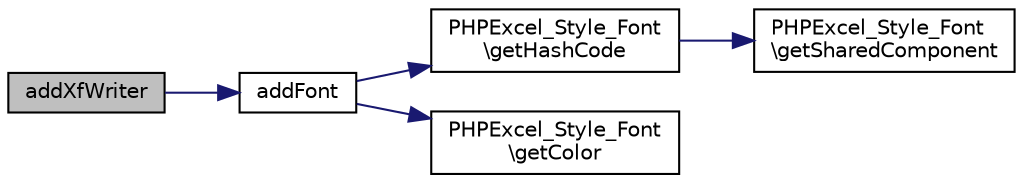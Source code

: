 digraph "addXfWriter"
{
  edge [fontname="Helvetica",fontsize="10",labelfontname="Helvetica",labelfontsize="10"];
  node [fontname="Helvetica",fontsize="10",shape=record];
  rankdir="LR";
  Node8 [label="addXfWriter",height=0.2,width=0.4,color="black", fillcolor="grey75", style="filled", fontcolor="black"];
  Node8 -> Node9 [color="midnightblue",fontsize="10",style="solid",fontname="Helvetica"];
  Node9 [label="addFont",height=0.2,width=0.4,color="black", fillcolor="white", style="filled",URL="$class_p_h_p_excel___writer___excel5___workbook.html#aad1af4d854e2e9c7633e7cf9c659e796"];
  Node9 -> Node10 [color="midnightblue",fontsize="10",style="solid",fontname="Helvetica"];
  Node10 [label="PHPExcel_Style_Font\l\\getHashCode",height=0.2,width=0.4,color="black", fillcolor="white", style="filled",URL="$class_p_h_p_excel___style___font.html#a565572289c60df45d1198602c6f93a8a"];
  Node10 -> Node11 [color="midnightblue",fontsize="10",style="solid",fontname="Helvetica"];
  Node11 [label="PHPExcel_Style_Font\l\\getSharedComponent",height=0.2,width=0.4,color="black", fillcolor="white", style="filled",URL="$class_p_h_p_excel___style___font.html#a49e6e514d1dce7982e6864942bcb1f5d"];
  Node9 -> Node12 [color="midnightblue",fontsize="10",style="solid",fontname="Helvetica"];
  Node12 [label="PHPExcel_Style_Font\l\\getColor",height=0.2,width=0.4,color="black", fillcolor="white", style="filled",URL="$class_p_h_p_excel___style___font.html#aa8642511e4effd1b9ff80c64ff788cfd"];
}
